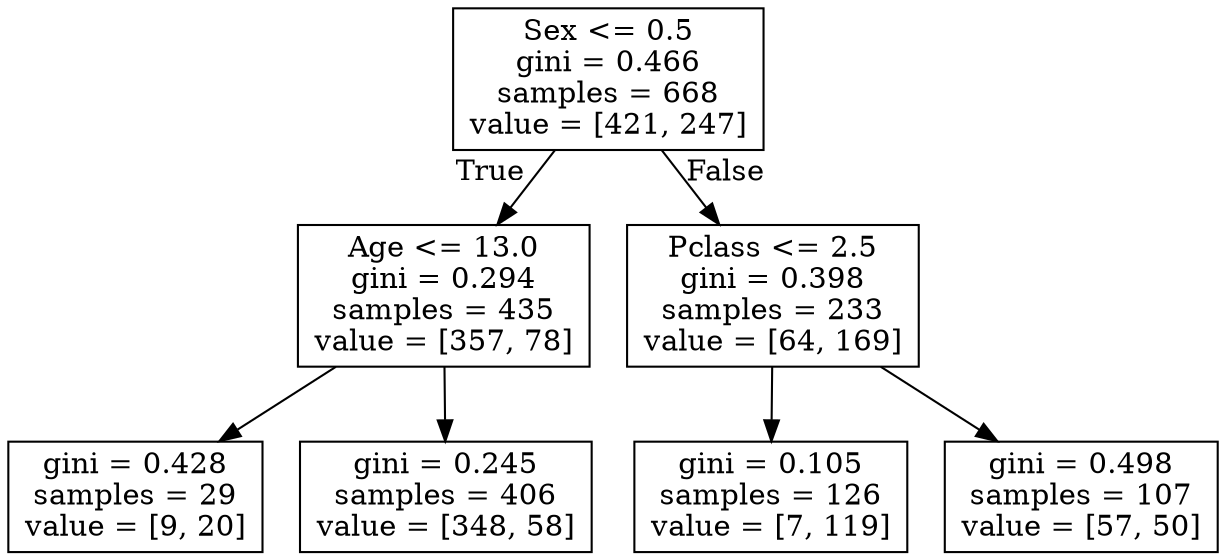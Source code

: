 digraph Tree {
node [shape=box] ;
0 [label="Sex <= 0.5\ngini = 0.466\nsamples = 668\nvalue = [421, 247]"] ;
1 [label="Age <= 13.0\ngini = 0.294\nsamples = 435\nvalue = [357, 78]"] ;
0 -> 1 [labeldistance=2.5, labelangle=45, headlabel="True"] ;
2 [label="gini = 0.428\nsamples = 29\nvalue = [9, 20]"] ;
1 -> 2 ;
3 [label="gini = 0.245\nsamples = 406\nvalue = [348, 58]"] ;
1 -> 3 ;
4 [label="Pclass <= 2.5\ngini = 0.398\nsamples = 233\nvalue = [64, 169]"] ;
0 -> 4 [labeldistance=2.5, labelangle=-45, headlabel="False"] ;
5 [label="gini = 0.105\nsamples = 126\nvalue = [7, 119]"] ;
4 -> 5 ;
6 [label="gini = 0.498\nsamples = 107\nvalue = [57, 50]"] ;
4 -> 6 ;
}